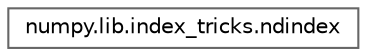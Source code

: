 digraph "Graphical Class Hierarchy"
{
 // LATEX_PDF_SIZE
  bgcolor="transparent";
  edge [fontname=Helvetica,fontsize=10,labelfontname=Helvetica,labelfontsize=10];
  node [fontname=Helvetica,fontsize=10,shape=box,height=0.2,width=0.4];
  rankdir="LR";
  Node0 [id="Node000000",label="numpy.lib.index_tricks.ndindex",height=0.2,width=0.4,color="grey40", fillcolor="white", style="filled",URL="$d7/d1c/classnumpy_1_1lib_1_1index__tricks_1_1ndindex.html",tooltip=" "];
}
